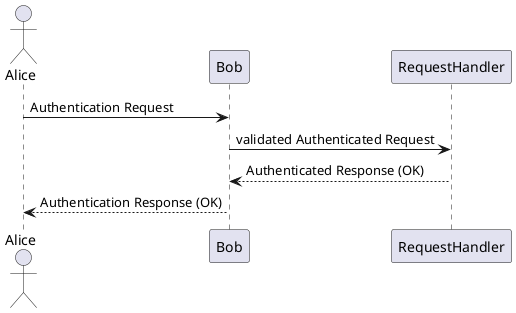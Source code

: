@startuml 

Actor Alice

Alice -> Bob: Authentication Request
Bob -> RequestHandler: validated Authenticated Request
RequestHandler --> Bob: Authenticated Response (OK)
Bob --> Alice: Authentication Response (OK)

@enduml